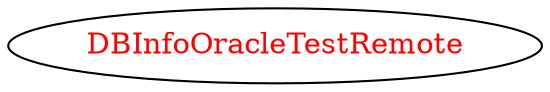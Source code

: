 digraph dependencyGraph {
 concentrate=true;
 ranksep="2.0";
 rankdir="LR"; 
 splines="ortho";
"DBInfoOracleTestRemote" [fontcolor="red"];
}